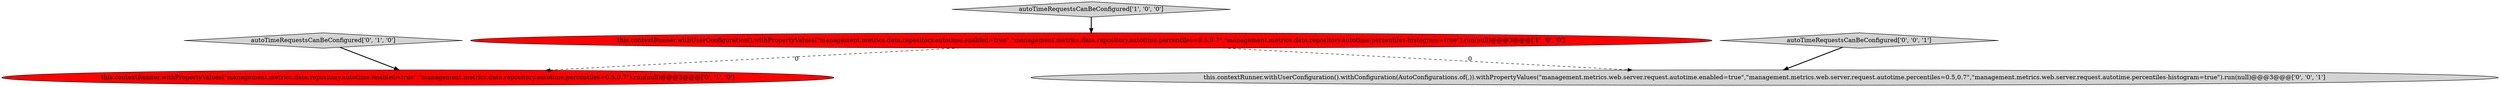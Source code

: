 digraph {
2 [style = filled, label = "this.contextRunner.withPropertyValues(\"management.metrics.data.repository.autotime.enabled=true\",\"management.metrics.data.repository.autotime.percentiles=0.5,0.7\").run(null)@@@3@@@['0', '1', '0']", fillcolor = red, shape = ellipse image = "AAA1AAABBB2BBB"];
3 [style = filled, label = "autoTimeRequestsCanBeConfigured['0', '1', '0']", fillcolor = lightgray, shape = diamond image = "AAA0AAABBB2BBB"];
5 [style = filled, label = "this.contextRunner.withUserConfiguration().withConfiguration(AutoConfigurations.of(,)).withPropertyValues(\"management.metrics.web.server.request.autotime.enabled=true\",\"management.metrics.web.server.request.autotime.percentiles=0.5,0.7\",\"management.metrics.web.server.request.autotime.percentiles-histogram=true\").run(null)@@@3@@@['0', '0', '1']", fillcolor = lightgray, shape = ellipse image = "AAA0AAABBB3BBB"];
4 [style = filled, label = "autoTimeRequestsCanBeConfigured['0', '0', '1']", fillcolor = lightgray, shape = diamond image = "AAA0AAABBB3BBB"];
1 [style = filled, label = "this.contextRunner.withUserConfiguration().withPropertyValues(\"management.metrics.data.repository.autotime.enabled=true\",\"management.metrics.data.repository.autotime.percentiles=0.5,0.7\",\"management.metrics.data.repository.autotime.percentiles-histogram=true\").run(null)@@@3@@@['1', '0', '0']", fillcolor = red, shape = ellipse image = "AAA1AAABBB1BBB"];
0 [style = filled, label = "autoTimeRequestsCanBeConfigured['1', '0', '0']", fillcolor = lightgray, shape = diamond image = "AAA0AAABBB1BBB"];
1->2 [style = dashed, label="0"];
1->5 [style = dashed, label="0"];
3->2 [style = bold, label=""];
4->5 [style = bold, label=""];
0->1 [style = bold, label=""];
}

